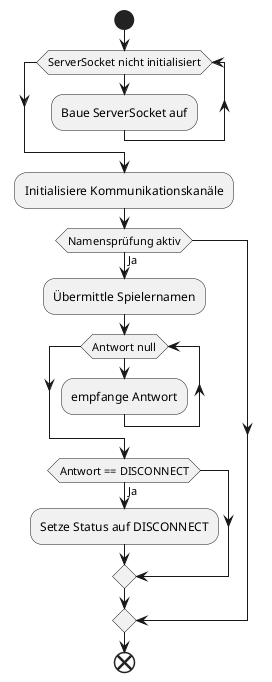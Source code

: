 @startuml
start
while (ServerSocket nicht initialisiert)
    :Baue ServerSocket auf;
endwhile
:Initialisiere Kommunikationskanäle;
if (Namensprüfung aktiv) then (Ja)
    :Übermittle Spielernamen;
    while (Antwort null)
        :empfange Antwort;
    endwhile
    if (Antwort == DISCONNECT) then (Ja)
        :Setze Status auf DISCONNECT;
    endif
endif
end
@enduml